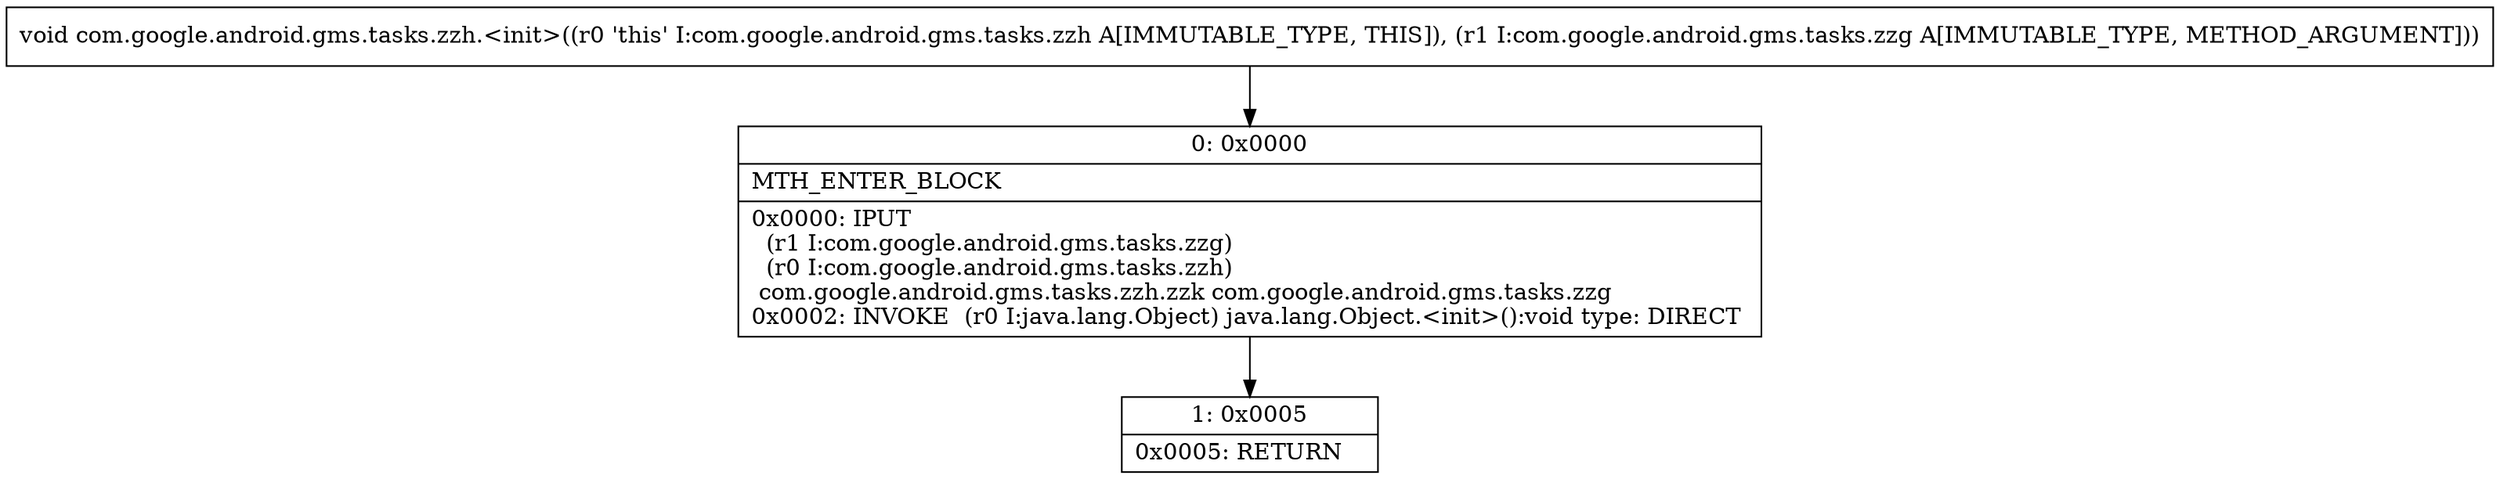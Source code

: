 digraph "CFG forcom.google.android.gms.tasks.zzh.\<init\>(Lcom\/google\/android\/gms\/tasks\/zzg;)V" {
Node_0 [shape=record,label="{0\:\ 0x0000|MTH_ENTER_BLOCK\l|0x0000: IPUT  \l  (r1 I:com.google.android.gms.tasks.zzg)\l  (r0 I:com.google.android.gms.tasks.zzh)\l com.google.android.gms.tasks.zzh.zzk com.google.android.gms.tasks.zzg \l0x0002: INVOKE  (r0 I:java.lang.Object) java.lang.Object.\<init\>():void type: DIRECT \l}"];
Node_1 [shape=record,label="{1\:\ 0x0005|0x0005: RETURN   \l}"];
MethodNode[shape=record,label="{void com.google.android.gms.tasks.zzh.\<init\>((r0 'this' I:com.google.android.gms.tasks.zzh A[IMMUTABLE_TYPE, THIS]), (r1 I:com.google.android.gms.tasks.zzg A[IMMUTABLE_TYPE, METHOD_ARGUMENT])) }"];
MethodNode -> Node_0;
Node_0 -> Node_1;
}

